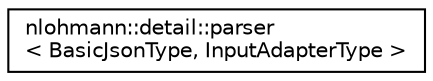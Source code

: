digraph "Graphical Class Hierarchy"
{
  edge [fontname="Helvetica",fontsize="10",labelfontname="Helvetica",labelfontsize="10"];
  node [fontname="Helvetica",fontsize="10",shape=record];
  rankdir="LR";
  Node0 [label="nlohmann::detail::parser\l\< BasicJsonType, InputAdapterType \>",height=0.2,width=0.4,color="black", fillcolor="white", style="filled",URL="$classnlohmann_1_1detail_1_1parser.html",tooltip="syntax analysis "];
}
